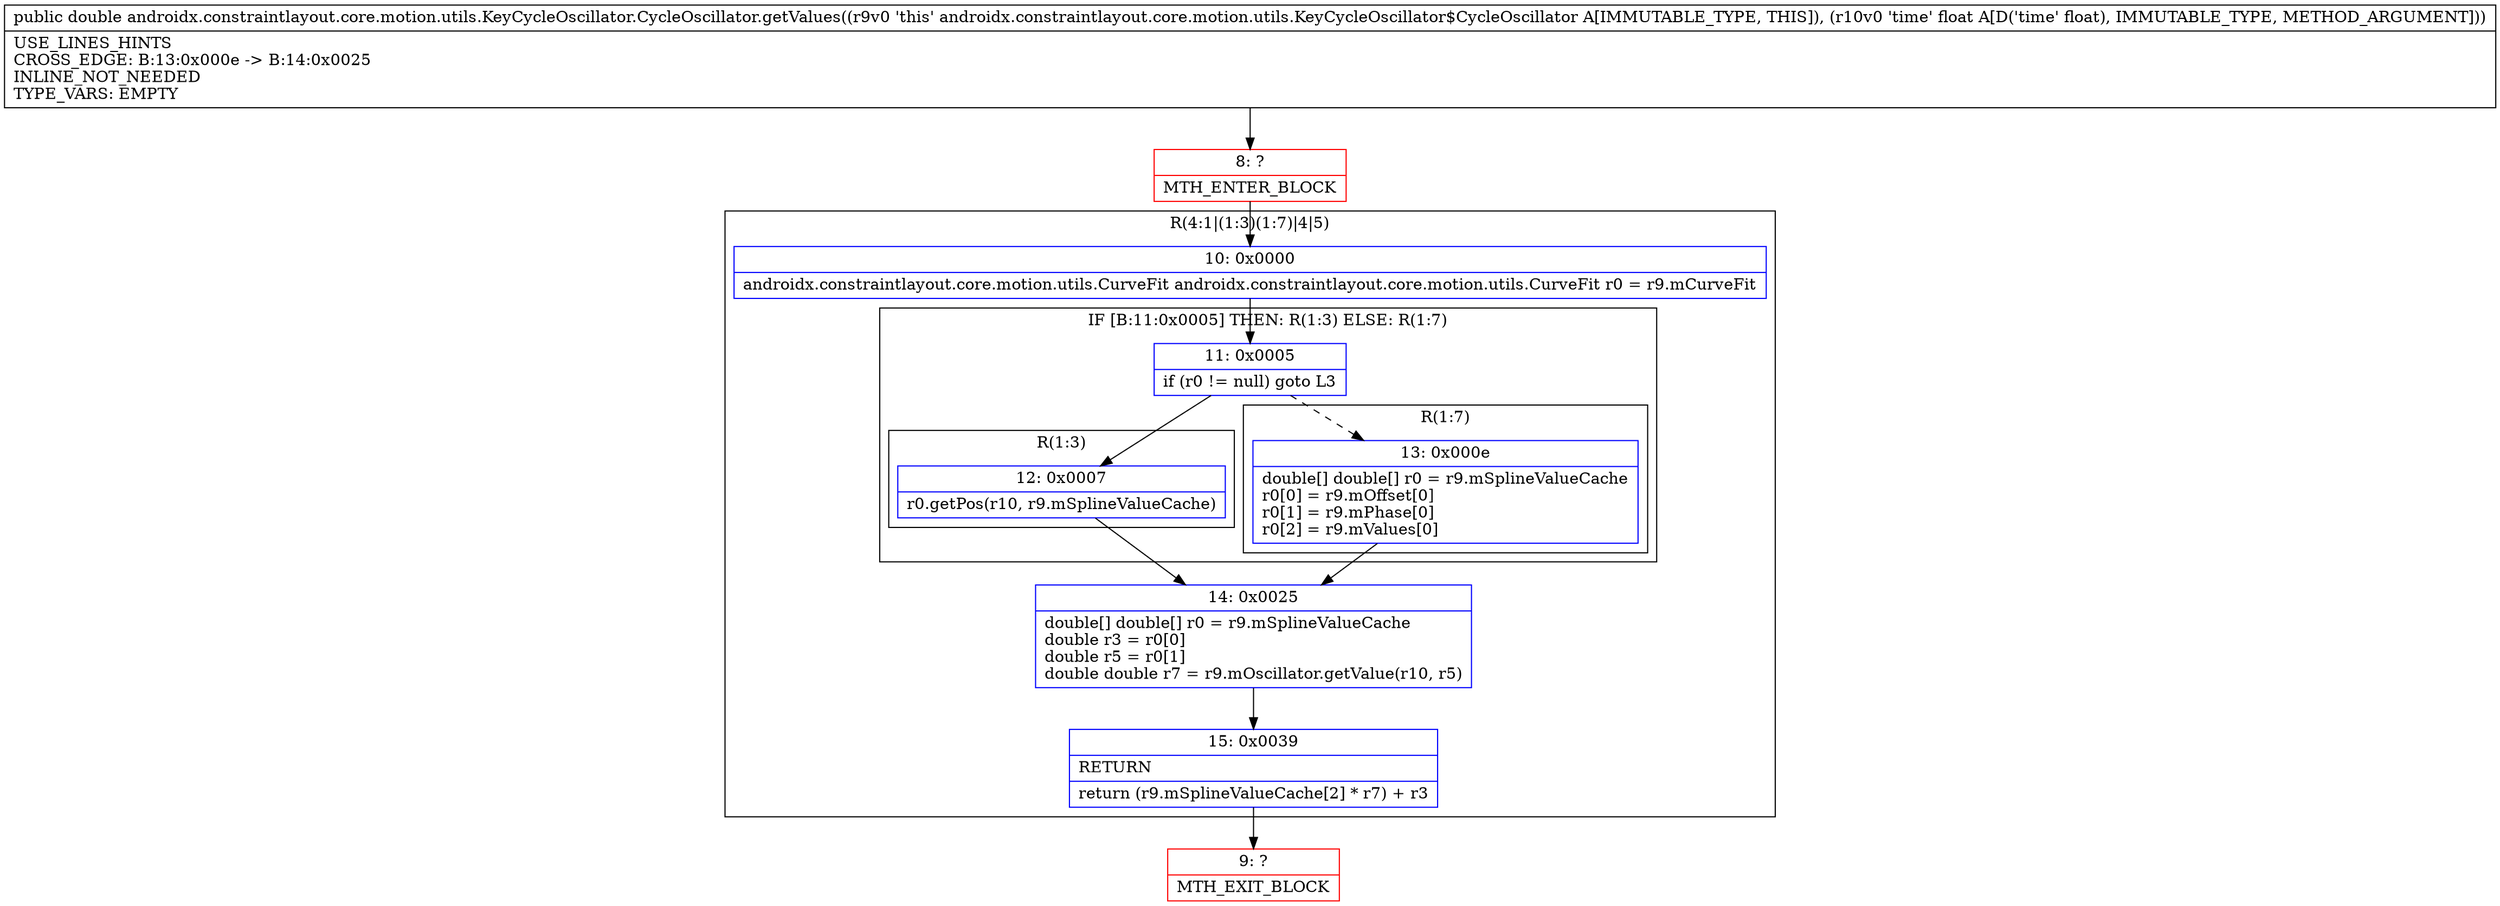 digraph "CFG forandroidx.constraintlayout.core.motion.utils.KeyCycleOscillator.CycleOscillator.getValues(F)D" {
subgraph cluster_Region_1867928886 {
label = "R(4:1|(1:3)(1:7)|4|5)";
node [shape=record,color=blue];
Node_10 [shape=record,label="{10\:\ 0x0000|androidx.constraintlayout.core.motion.utils.CurveFit androidx.constraintlayout.core.motion.utils.CurveFit r0 = r9.mCurveFit\l}"];
subgraph cluster_IfRegion_2105069993 {
label = "IF [B:11:0x0005] THEN: R(1:3) ELSE: R(1:7)";
node [shape=record,color=blue];
Node_11 [shape=record,label="{11\:\ 0x0005|if (r0 != null) goto L3\l}"];
subgraph cluster_Region_466401668 {
label = "R(1:3)";
node [shape=record,color=blue];
Node_12 [shape=record,label="{12\:\ 0x0007|r0.getPos(r10, r9.mSplineValueCache)\l}"];
}
subgraph cluster_Region_1682333886 {
label = "R(1:7)";
node [shape=record,color=blue];
Node_13 [shape=record,label="{13\:\ 0x000e|double[] double[] r0 = r9.mSplineValueCache\lr0[0] = r9.mOffset[0]\lr0[1] = r9.mPhase[0]\lr0[2] = r9.mValues[0]\l}"];
}
}
Node_14 [shape=record,label="{14\:\ 0x0025|double[] double[] r0 = r9.mSplineValueCache\ldouble r3 = r0[0]\ldouble r5 = r0[1]\ldouble double r7 = r9.mOscillator.getValue(r10, r5)\l}"];
Node_15 [shape=record,label="{15\:\ 0x0039|RETURN\l|return (r9.mSplineValueCache[2] * r7) + r3\l}"];
}
Node_8 [shape=record,color=red,label="{8\:\ ?|MTH_ENTER_BLOCK\l}"];
Node_9 [shape=record,color=red,label="{9\:\ ?|MTH_EXIT_BLOCK\l}"];
MethodNode[shape=record,label="{public double androidx.constraintlayout.core.motion.utils.KeyCycleOscillator.CycleOscillator.getValues((r9v0 'this' androidx.constraintlayout.core.motion.utils.KeyCycleOscillator$CycleOscillator A[IMMUTABLE_TYPE, THIS]), (r10v0 'time' float A[D('time' float), IMMUTABLE_TYPE, METHOD_ARGUMENT]))  | USE_LINES_HINTS\lCROSS_EDGE: B:13:0x000e \-\> B:14:0x0025\lINLINE_NOT_NEEDED\lTYPE_VARS: EMPTY\l}"];
MethodNode -> Node_8;Node_10 -> Node_11;
Node_11 -> Node_12;
Node_11 -> Node_13[style=dashed];
Node_12 -> Node_14;
Node_13 -> Node_14;
Node_14 -> Node_15;
Node_15 -> Node_9;
Node_8 -> Node_10;
}

